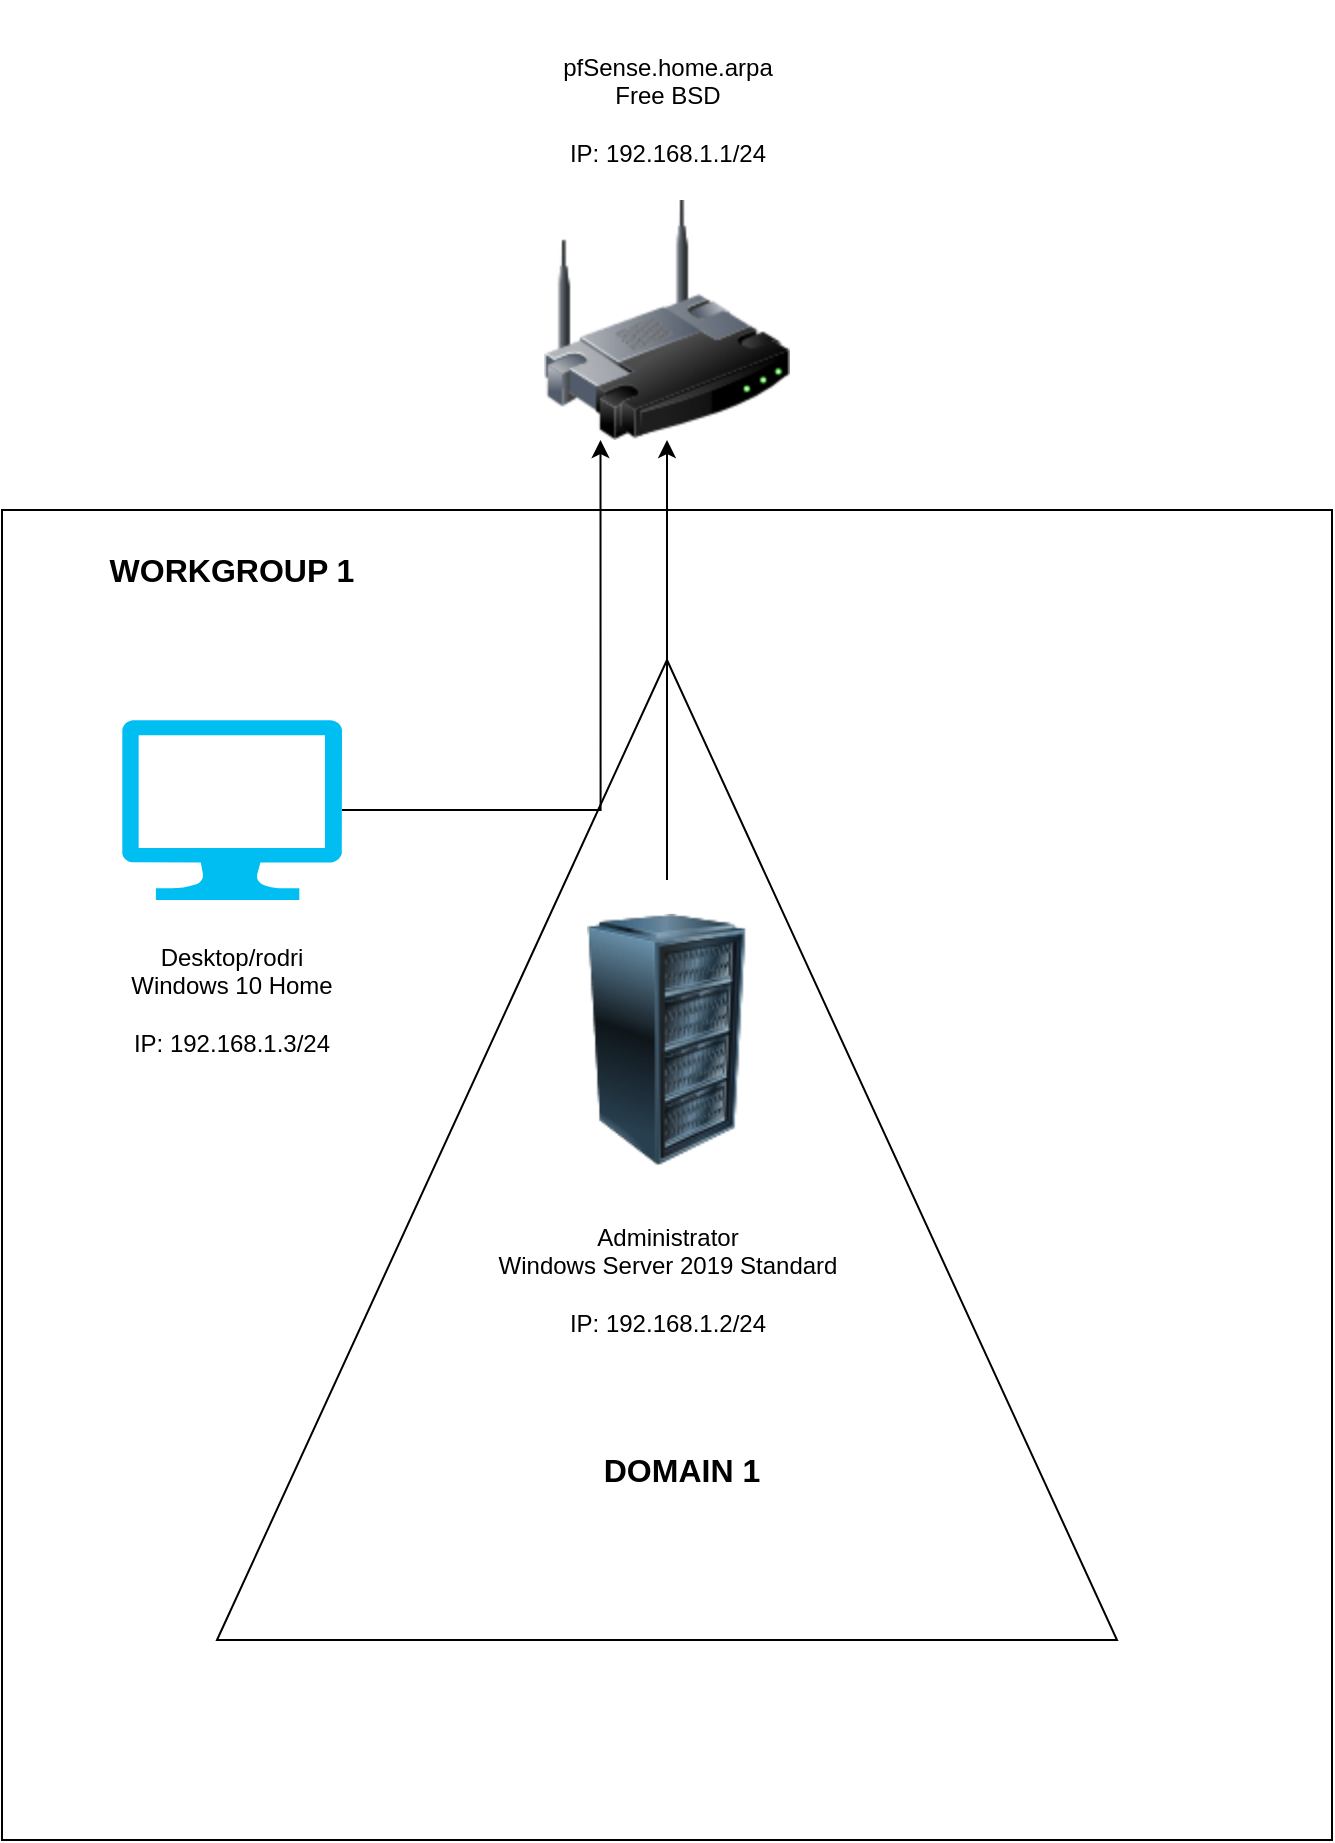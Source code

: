 <mxfile version="28.2.7">
  <diagram name="Página-1" id="GBhrRx_rSU__b1twdAKV">
    <mxGraphModel dx="1906" dy="2655" grid="1" gridSize="10" guides="1" tooltips="1" connect="1" arrows="1" fold="1" page="1" pageScale="1" pageWidth="1169" pageHeight="1654" math="0" shadow="0">
      <root>
        <mxCell id="0" />
        <mxCell id="1" parent="0" />
        <mxCell id="vPcDiqETE8o4eRlCnlg2-1" value="" style="whiteSpace=wrap;html=1;aspect=fixed;" vertex="1" parent="1">
          <mxGeometry x="240" y="235" width="665" height="665" as="geometry" />
        </mxCell>
        <mxCell id="vPcDiqETE8o4eRlCnlg2-2" value="" style="triangle;whiteSpace=wrap;html=1;direction=north;" vertex="1" parent="1">
          <mxGeometry x="347.5" y="310" width="450" height="490" as="geometry" />
        </mxCell>
        <mxCell id="vPcDiqETE8o4eRlCnlg2-3" value="" style="image;html=1;image=img/lib/clip_art/networking/Wireless_Router_128x128.png" vertex="1" parent="1">
          <mxGeometry x="506" y="80" width="133" height="120" as="geometry" />
        </mxCell>
        <mxCell id="vPcDiqETE8o4eRlCnlg2-8" style="edgeStyle=orthogonalEdgeStyle;rounded=0;orthogonalLoop=1;jettySize=auto;html=1;exitX=1;exitY=0.5;exitDx=0;exitDy=0;exitPerimeter=0;entryX=0.25;entryY=1;entryDx=0;entryDy=0;" edge="1" parent="1" source="vPcDiqETE8o4eRlCnlg2-4" target="vPcDiqETE8o4eRlCnlg2-3">
          <mxGeometry relative="1" as="geometry" />
        </mxCell>
        <mxCell id="vPcDiqETE8o4eRlCnlg2-4" value="" style="verticalLabelPosition=bottom;html=1;verticalAlign=top;align=center;strokeColor=none;fillColor=#00BEF2;shape=mxgraph.azure.computer;pointerEvents=1;" vertex="1" parent="1">
          <mxGeometry x="300" y="340" width="110" height="90" as="geometry" />
        </mxCell>
        <mxCell id="vPcDiqETE8o4eRlCnlg2-9" style="edgeStyle=orthogonalEdgeStyle;rounded=0;orthogonalLoop=1;jettySize=auto;html=1;exitX=0.5;exitY=0;exitDx=0;exitDy=0;entryX=0.5;entryY=1;entryDx=0;entryDy=0;" edge="1" parent="1" source="vPcDiqETE8o4eRlCnlg2-5" target="vPcDiqETE8o4eRlCnlg2-3">
          <mxGeometry relative="1" as="geometry" />
        </mxCell>
        <mxCell id="vPcDiqETE8o4eRlCnlg2-5" value="" style="image;html=1;image=img/lib/clip_art/computers/Server_Rack_128x128.png" vertex="1" parent="1">
          <mxGeometry x="532.5" y="420" width="80" height="160" as="geometry" />
        </mxCell>
        <mxCell id="vPcDiqETE8o4eRlCnlg2-6" value="Desktop/rodri&lt;br&gt;Windows 10 Home&lt;div&gt;&lt;br&gt;IP: 192.168.1.3/24&lt;/div&gt;" style="text;html=1;whiteSpace=wrap;strokeColor=none;fillColor=none;align=center;verticalAlign=middle;rounded=0;" vertex="1" parent="1">
          <mxGeometry x="280" y="440" width="150" height="80" as="geometry" />
        </mxCell>
        <mxCell id="vPcDiqETE8o4eRlCnlg2-10" value="Administrator&lt;br&gt;Windows Server 2019 Standard&lt;div&gt;&lt;br&gt;IP: 192.168.1.2/24&lt;/div&gt;" style="text;html=1;whiteSpace=wrap;strokeColor=none;fillColor=none;align=center;verticalAlign=middle;rounded=0;" vertex="1" parent="1">
          <mxGeometry x="467.5" y="570" width="210" height="100" as="geometry" />
        </mxCell>
        <mxCell id="vPcDiqETE8o4eRlCnlg2-11" value="pfSense.home.arpa&lt;br&gt;Free BSD&lt;br&gt;&lt;br&gt;IP: 192.168.1.1/24" style="text;html=1;whiteSpace=wrap;strokeColor=none;fillColor=none;align=center;verticalAlign=middle;rounded=0;" vertex="1" parent="1">
          <mxGeometry x="502.5" y="-20" width="140" height="110" as="geometry" />
        </mxCell>
        <mxCell id="vPcDiqETE8o4eRlCnlg2-12" value="&lt;b&gt;WORKGROUP 1&lt;/b&gt;&lt;div&gt;&lt;br&gt;&lt;/div&gt;" style="text;html=1;whiteSpace=wrap;strokeColor=none;fillColor=none;align=center;verticalAlign=middle;rounded=0;fontSize=16;" vertex="1" parent="1">
          <mxGeometry x="280" y="235" width="150" height="80" as="geometry" />
        </mxCell>
        <mxCell id="vPcDiqETE8o4eRlCnlg2-13" value="&lt;b&gt;DOMAIN 1&lt;/b&gt;" style="text;html=1;whiteSpace=wrap;strokeColor=none;fillColor=none;align=center;verticalAlign=middle;rounded=0;fontSize=16;" vertex="1" parent="1">
          <mxGeometry x="440" y="700" width="280" height="30" as="geometry" />
        </mxCell>
      </root>
    </mxGraphModel>
  </diagram>
</mxfile>
